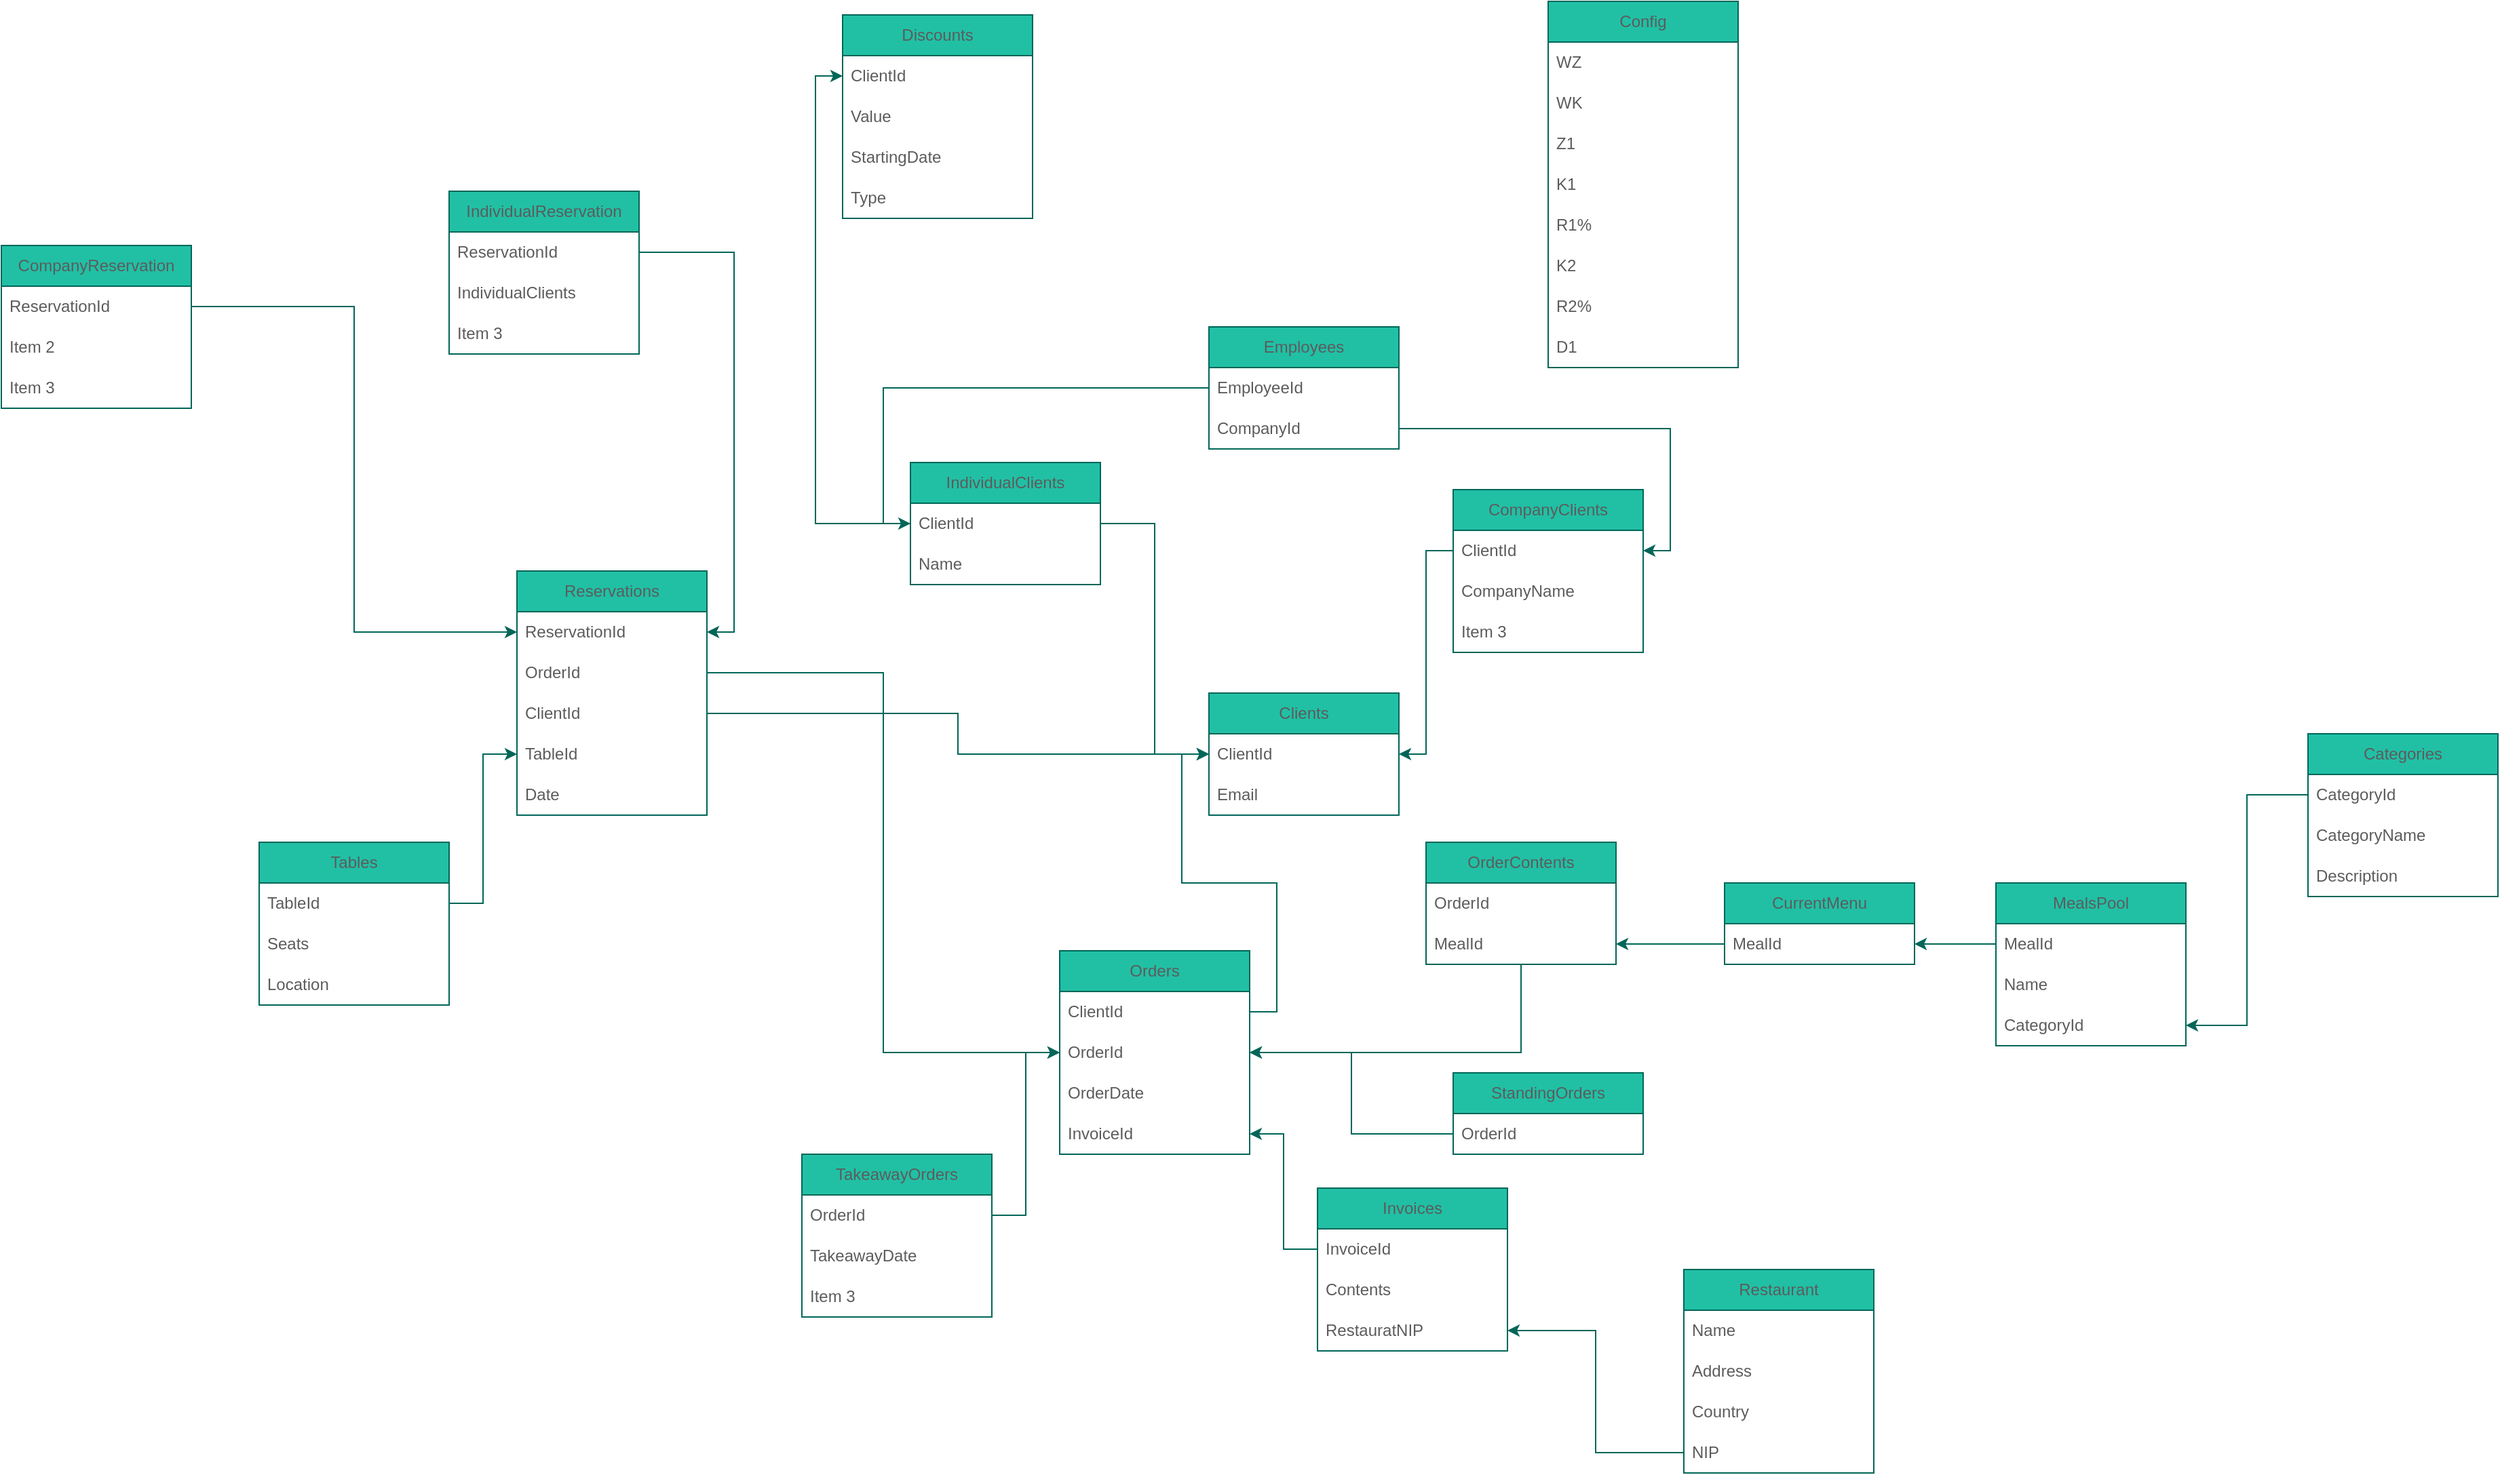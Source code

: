 <mxfile version="20.6.0" type="github">
  <diagram id="C5RBs43oDa-KdzZeNtuy" name="Page-1">
    <mxGraphModel dx="1974" dy="1086" grid="0" gridSize="10" guides="1" tooltips="1" connect="1" arrows="1" fold="1" page="1" pageScale="1" pageWidth="2339" pageHeight="3300" math="0" shadow="0">
      <root>
        <mxCell id="WIyWlLk6GJQsqaUBKTNV-0" />
        <mxCell id="WIyWlLk6GJQsqaUBKTNV-1" parent="WIyWlLk6GJQsqaUBKTNV-0" />
        <mxCell id="v9yn0jD40zDZUe1sDzxz-0" value="Clients" style="swimlane;fontStyle=0;childLayout=stackLayout;horizontal=1;startSize=30;horizontalStack=0;resizeParent=1;resizeParentMax=0;resizeLast=0;collapsible=1;marginBottom=0;whiteSpace=wrap;html=1;rounded=0;fillColor=#21C0A5;strokeColor=#006658;fontColor=#5C5C5C;" parent="WIyWlLk6GJQsqaUBKTNV-1" vertex="1">
          <mxGeometry x="1030" y="570" width="140" height="90" as="geometry" />
        </mxCell>
        <mxCell id="v9yn0jD40zDZUe1sDzxz-1" value="ClientId" style="text;strokeColor=none;fillColor=none;align=left;verticalAlign=middle;spacingLeft=4;spacingRight=4;overflow=hidden;points=[[0,0.5],[1,0.5]];portConstraint=eastwest;rotatable=0;whiteSpace=wrap;html=1;rounded=0;fontColor=#5C5C5C;" parent="v9yn0jD40zDZUe1sDzxz-0" vertex="1">
          <mxGeometry y="30" width="140" height="30" as="geometry" />
        </mxCell>
        <mxCell id="v9yn0jD40zDZUe1sDzxz-10" value="Email" style="text;strokeColor=none;fillColor=none;align=left;verticalAlign=middle;spacingLeft=4;spacingRight=4;overflow=hidden;points=[[0,0.5],[1,0.5]];portConstraint=eastwest;rotatable=0;whiteSpace=wrap;html=1;rounded=0;fontColor=#5C5C5C;" parent="v9yn0jD40zDZUe1sDzxz-0" vertex="1">
          <mxGeometry y="60" width="140" height="30" as="geometry" />
        </mxCell>
        <mxCell id="v9yn0jD40zDZUe1sDzxz-12" value="CompanyClients" style="swimlane;fontStyle=0;childLayout=stackLayout;horizontal=1;startSize=30;horizontalStack=0;resizeParent=1;resizeParentMax=0;resizeLast=0;collapsible=1;marginBottom=0;whiteSpace=wrap;html=1;rounded=0;fillColor=#21C0A5;strokeColor=#006658;fontColor=#5C5C5C;" parent="WIyWlLk6GJQsqaUBKTNV-1" vertex="1">
          <mxGeometry x="1210" y="420" width="140" height="120" as="geometry" />
        </mxCell>
        <mxCell id="v9yn0jD40zDZUe1sDzxz-13" value="ClientId" style="text;strokeColor=none;fillColor=none;align=left;verticalAlign=middle;spacingLeft=4;spacingRight=4;overflow=hidden;points=[[0,0.5],[1,0.5]];portConstraint=eastwest;rotatable=0;whiteSpace=wrap;html=1;rounded=0;fontColor=#5C5C5C;" parent="v9yn0jD40zDZUe1sDzxz-12" vertex="1">
          <mxGeometry y="30" width="140" height="30" as="geometry" />
        </mxCell>
        <mxCell id="v9yn0jD40zDZUe1sDzxz-14" value="CompanyName" style="text;strokeColor=none;fillColor=none;align=left;verticalAlign=middle;spacingLeft=4;spacingRight=4;overflow=hidden;points=[[0,0.5],[1,0.5]];portConstraint=eastwest;rotatable=0;whiteSpace=wrap;html=1;rounded=0;fontColor=#5C5C5C;" parent="v9yn0jD40zDZUe1sDzxz-12" vertex="1">
          <mxGeometry y="60" width="140" height="30" as="geometry" />
        </mxCell>
        <mxCell id="v9yn0jD40zDZUe1sDzxz-15" value="Item 3" style="text;strokeColor=none;fillColor=none;align=left;verticalAlign=middle;spacingLeft=4;spacingRight=4;overflow=hidden;points=[[0,0.5],[1,0.5]];portConstraint=eastwest;rotatable=0;whiteSpace=wrap;html=1;rounded=0;fontColor=#5C5C5C;" parent="v9yn0jD40zDZUe1sDzxz-12" vertex="1">
          <mxGeometry y="90" width="140" height="30" as="geometry" />
        </mxCell>
        <mxCell id="v9yn0jD40zDZUe1sDzxz-16" style="edgeStyle=orthogonalEdgeStyle;rounded=0;orthogonalLoop=1;jettySize=auto;html=1;strokeColor=#006658;fontColor=#5C5C5C;" parent="WIyWlLk6GJQsqaUBKTNV-1" source="v9yn0jD40zDZUe1sDzxz-13" target="v9yn0jD40zDZUe1sDzxz-1" edge="1">
          <mxGeometry relative="1" as="geometry" />
        </mxCell>
        <mxCell id="v9yn0jD40zDZUe1sDzxz-17" value="IndividualClients" style="swimlane;fontStyle=0;childLayout=stackLayout;horizontal=1;startSize=30;horizontalStack=0;resizeParent=1;resizeParentMax=0;resizeLast=0;collapsible=1;marginBottom=0;whiteSpace=wrap;html=1;rounded=0;fillColor=#21C0A5;strokeColor=#006658;fontColor=#5C5C5C;" parent="WIyWlLk6GJQsqaUBKTNV-1" vertex="1">
          <mxGeometry x="810" y="400" width="140" height="90" as="geometry" />
        </mxCell>
        <mxCell id="v9yn0jD40zDZUe1sDzxz-18" value="ClientId" style="text;strokeColor=none;fillColor=none;align=left;verticalAlign=middle;spacingLeft=4;spacingRight=4;overflow=hidden;points=[[0,0.5],[1,0.5]];portConstraint=eastwest;rotatable=0;whiteSpace=wrap;html=1;rounded=0;fontColor=#5C5C5C;" parent="v9yn0jD40zDZUe1sDzxz-17" vertex="1">
          <mxGeometry y="30" width="140" height="30" as="geometry" />
        </mxCell>
        <mxCell id="v9yn0jD40zDZUe1sDzxz-19" value="Name" style="text;strokeColor=none;fillColor=none;align=left;verticalAlign=middle;spacingLeft=4;spacingRight=4;overflow=hidden;points=[[0,0.5],[1,0.5]];portConstraint=eastwest;rotatable=0;whiteSpace=wrap;html=1;rounded=0;fontColor=#5C5C5C;" parent="v9yn0jD40zDZUe1sDzxz-17" vertex="1">
          <mxGeometry y="60" width="140" height="30" as="geometry" />
        </mxCell>
        <mxCell id="v9yn0jD40zDZUe1sDzxz-21" style="edgeStyle=orthogonalEdgeStyle;rounded=0;orthogonalLoop=1;jettySize=auto;html=1;strokeColor=#006658;fontColor=#5C5C5C;" parent="WIyWlLk6GJQsqaUBKTNV-1" source="v9yn0jD40zDZUe1sDzxz-18" target="v9yn0jD40zDZUe1sDzxz-1" edge="1">
          <mxGeometry relative="1" as="geometry" />
        </mxCell>
        <mxCell id="v9yn0jD40zDZUe1sDzxz-22" value="Orders" style="swimlane;fontStyle=0;childLayout=stackLayout;horizontal=1;startSize=30;horizontalStack=0;resizeParent=1;resizeParentMax=0;resizeLast=0;collapsible=1;marginBottom=0;whiteSpace=wrap;html=1;rounded=0;fillColor=#21C0A5;strokeColor=#006658;fontColor=#5C5C5C;" parent="WIyWlLk6GJQsqaUBKTNV-1" vertex="1">
          <mxGeometry x="920" y="760" width="140" height="150" as="geometry" />
        </mxCell>
        <mxCell id="v9yn0jD40zDZUe1sDzxz-23" value="ClientId" style="text;strokeColor=none;fillColor=none;align=left;verticalAlign=middle;spacingLeft=4;spacingRight=4;overflow=hidden;points=[[0,0.5],[1,0.5]];portConstraint=eastwest;rotatable=0;whiteSpace=wrap;html=1;rounded=0;fontColor=#5C5C5C;" parent="v9yn0jD40zDZUe1sDzxz-22" vertex="1">
          <mxGeometry y="30" width="140" height="30" as="geometry" />
        </mxCell>
        <mxCell id="v9yn0jD40zDZUe1sDzxz-24" value="OrderId" style="text;strokeColor=none;fillColor=none;align=left;verticalAlign=middle;spacingLeft=4;spacingRight=4;overflow=hidden;points=[[0,0.5],[1,0.5]];portConstraint=eastwest;rotatable=0;whiteSpace=wrap;html=1;rounded=0;fontColor=#5C5C5C;" parent="v9yn0jD40zDZUe1sDzxz-22" vertex="1">
          <mxGeometry y="60" width="140" height="30" as="geometry" />
        </mxCell>
        <mxCell id="v9yn0jD40zDZUe1sDzxz-59" value="OrderDate" style="text;strokeColor=none;fillColor=none;align=left;verticalAlign=middle;spacingLeft=4;spacingRight=4;overflow=hidden;points=[[0,0.5],[1,0.5]];portConstraint=eastwest;rotatable=0;whiteSpace=wrap;html=1;rounded=0;fontColor=#5C5C5C;" parent="v9yn0jD40zDZUe1sDzxz-22" vertex="1">
          <mxGeometry y="90" width="140" height="30" as="geometry" />
        </mxCell>
        <mxCell id="v9yn0jD40zDZUe1sDzxz-61" value="InvoiceId" style="text;strokeColor=none;fillColor=none;align=left;verticalAlign=middle;spacingLeft=4;spacingRight=4;overflow=hidden;points=[[0,0.5],[1,0.5]];portConstraint=eastwest;rotatable=0;whiteSpace=wrap;html=1;rounded=0;fontColor=#5C5C5C;" parent="v9yn0jD40zDZUe1sDzxz-22" vertex="1">
          <mxGeometry y="120" width="140" height="30" as="geometry" />
        </mxCell>
        <mxCell id="v9yn0jD40zDZUe1sDzxz-26" style="edgeStyle=orthogonalEdgeStyle;rounded=0;orthogonalLoop=1;jettySize=auto;html=1;strokeColor=#006658;fontColor=#5C5C5C;" parent="WIyWlLk6GJQsqaUBKTNV-1" source="v9yn0jD40zDZUe1sDzxz-23" target="v9yn0jD40zDZUe1sDzxz-1" edge="1">
          <mxGeometry relative="1" as="geometry" />
        </mxCell>
        <mxCell id="wOTWA6AgV0qkXumHo9At-37" style="edgeStyle=orthogonalEdgeStyle;rounded=0;orthogonalLoop=1;jettySize=auto;html=1;strokeColor=#006658;fontColor=#5C5C5C;" edge="1" parent="WIyWlLk6GJQsqaUBKTNV-1" source="v9yn0jD40zDZUe1sDzxz-27" target="v9yn0jD40zDZUe1sDzxz-24">
          <mxGeometry relative="1" as="geometry" />
        </mxCell>
        <mxCell id="v9yn0jD40zDZUe1sDzxz-27" value="OrderContents" style="swimlane;fontStyle=0;childLayout=stackLayout;horizontal=1;startSize=30;horizontalStack=0;resizeParent=1;resizeParentMax=0;resizeLast=0;collapsible=1;marginBottom=0;whiteSpace=wrap;html=1;rounded=0;fillColor=#21C0A5;strokeColor=#006658;fontColor=#5C5C5C;" parent="WIyWlLk6GJQsqaUBKTNV-1" vertex="1">
          <mxGeometry x="1190" y="680" width="140" height="90" as="geometry" />
        </mxCell>
        <mxCell id="v9yn0jD40zDZUe1sDzxz-28" value="OrderId" style="text;strokeColor=none;fillColor=none;align=left;verticalAlign=middle;spacingLeft=4;spacingRight=4;overflow=hidden;points=[[0,0.5],[1,0.5]];portConstraint=eastwest;rotatable=0;whiteSpace=wrap;html=1;rounded=0;fontColor=#5C5C5C;" parent="v9yn0jD40zDZUe1sDzxz-27" vertex="1">
          <mxGeometry y="30" width="140" height="30" as="geometry" />
        </mxCell>
        <mxCell id="v9yn0jD40zDZUe1sDzxz-29" value="MealId" style="text;strokeColor=none;fillColor=none;align=left;verticalAlign=middle;spacingLeft=4;spacingRight=4;overflow=hidden;points=[[0,0.5],[1,0.5]];portConstraint=eastwest;rotatable=0;whiteSpace=wrap;html=1;rounded=0;fontColor=#5C5C5C;" parent="v9yn0jD40zDZUe1sDzxz-27" vertex="1">
          <mxGeometry y="60" width="140" height="30" as="geometry" />
        </mxCell>
        <mxCell id="v9yn0jD40zDZUe1sDzxz-49" value="Categories" style="swimlane;fontStyle=0;childLayout=stackLayout;horizontal=1;startSize=30;horizontalStack=0;resizeParent=1;resizeParentMax=0;resizeLast=0;collapsible=1;marginBottom=0;whiteSpace=wrap;html=1;rounded=0;fillColor=#21C0A5;strokeColor=#006658;fontColor=#5C5C5C;" parent="WIyWlLk6GJQsqaUBKTNV-1" vertex="1">
          <mxGeometry x="1840" y="600" width="140" height="120" as="geometry" />
        </mxCell>
        <mxCell id="v9yn0jD40zDZUe1sDzxz-50" value="CategoryId" style="text;strokeColor=none;fillColor=none;align=left;verticalAlign=middle;spacingLeft=4;spacingRight=4;overflow=hidden;points=[[0,0.5],[1,0.5]];portConstraint=eastwest;rotatable=0;whiteSpace=wrap;html=1;rounded=0;fontColor=#5C5C5C;" parent="v9yn0jD40zDZUe1sDzxz-49" vertex="1">
          <mxGeometry y="30" width="140" height="30" as="geometry" />
        </mxCell>
        <mxCell id="v9yn0jD40zDZUe1sDzxz-51" value="CategoryName" style="text;strokeColor=none;fillColor=none;align=left;verticalAlign=middle;spacingLeft=4;spacingRight=4;overflow=hidden;points=[[0,0.5],[1,0.5]];portConstraint=eastwest;rotatable=0;whiteSpace=wrap;html=1;rounded=0;fontColor=#5C5C5C;" parent="v9yn0jD40zDZUe1sDzxz-49" vertex="1">
          <mxGeometry y="60" width="140" height="30" as="geometry" />
        </mxCell>
        <mxCell id="v9yn0jD40zDZUe1sDzxz-52" value="Description" style="text;strokeColor=none;fillColor=none;align=left;verticalAlign=middle;spacingLeft=4;spacingRight=4;overflow=hidden;points=[[0,0.5],[1,0.5]];portConstraint=eastwest;rotatable=0;whiteSpace=wrap;html=1;rounded=0;fontColor=#5C5C5C;" parent="v9yn0jD40zDZUe1sDzxz-49" vertex="1">
          <mxGeometry y="90" width="140" height="30" as="geometry" />
        </mxCell>
        <mxCell id="v9yn0jD40zDZUe1sDzxz-54" value="TakeawayOrders" style="swimlane;fontStyle=0;childLayout=stackLayout;horizontal=1;startSize=30;horizontalStack=0;resizeParent=1;resizeParentMax=0;resizeLast=0;collapsible=1;marginBottom=0;whiteSpace=wrap;html=1;rounded=0;fillColor=#21C0A5;strokeColor=#006658;fontColor=#5C5C5C;" parent="WIyWlLk6GJQsqaUBKTNV-1" vertex="1">
          <mxGeometry x="730" y="910" width="140" height="120" as="geometry" />
        </mxCell>
        <mxCell id="v9yn0jD40zDZUe1sDzxz-55" value="OrderId" style="text;strokeColor=none;fillColor=none;align=left;verticalAlign=middle;spacingLeft=4;spacingRight=4;overflow=hidden;points=[[0,0.5],[1,0.5]];portConstraint=eastwest;rotatable=0;whiteSpace=wrap;html=1;rounded=0;fontColor=#5C5C5C;" parent="v9yn0jD40zDZUe1sDzxz-54" vertex="1">
          <mxGeometry y="30" width="140" height="30" as="geometry" />
        </mxCell>
        <mxCell id="v9yn0jD40zDZUe1sDzxz-56" value="TakeawayDate" style="text;strokeColor=none;fillColor=none;align=left;verticalAlign=middle;spacingLeft=4;spacingRight=4;overflow=hidden;points=[[0,0.5],[1,0.5]];portConstraint=eastwest;rotatable=0;whiteSpace=wrap;html=1;rounded=0;fontColor=#5C5C5C;" parent="v9yn0jD40zDZUe1sDzxz-54" vertex="1">
          <mxGeometry y="60" width="140" height="30" as="geometry" />
        </mxCell>
        <mxCell id="v9yn0jD40zDZUe1sDzxz-57" value="Item 3" style="text;strokeColor=none;fillColor=none;align=left;verticalAlign=middle;spacingLeft=4;spacingRight=4;overflow=hidden;points=[[0,0.5],[1,0.5]];portConstraint=eastwest;rotatable=0;whiteSpace=wrap;html=1;rounded=0;fontColor=#5C5C5C;" parent="v9yn0jD40zDZUe1sDzxz-54" vertex="1">
          <mxGeometry y="90" width="140" height="30" as="geometry" />
        </mxCell>
        <mxCell id="v9yn0jD40zDZUe1sDzxz-58" style="edgeStyle=orthogonalEdgeStyle;rounded=0;orthogonalLoop=1;jettySize=auto;html=1;strokeColor=#006658;fontColor=#5C5C5C;" parent="WIyWlLk6GJQsqaUBKTNV-1" source="v9yn0jD40zDZUe1sDzxz-55" target="v9yn0jD40zDZUe1sDzxz-24" edge="1">
          <mxGeometry relative="1" as="geometry" />
        </mxCell>
        <mxCell id="v9yn0jD40zDZUe1sDzxz-62" value="Invoices" style="swimlane;fontStyle=0;childLayout=stackLayout;horizontal=1;startSize=30;horizontalStack=0;resizeParent=1;resizeParentMax=0;resizeLast=0;collapsible=1;marginBottom=0;whiteSpace=wrap;html=1;rounded=0;fillColor=#21C0A5;strokeColor=#006658;fontColor=#5C5C5C;" parent="WIyWlLk6GJQsqaUBKTNV-1" vertex="1">
          <mxGeometry x="1110" y="935" width="140" height="120" as="geometry" />
        </mxCell>
        <mxCell id="v9yn0jD40zDZUe1sDzxz-63" value="InvoiceId" style="text;strokeColor=none;fillColor=none;align=left;verticalAlign=middle;spacingLeft=4;spacingRight=4;overflow=hidden;points=[[0,0.5],[1,0.5]];portConstraint=eastwest;rotatable=0;whiteSpace=wrap;html=1;rounded=0;fontColor=#5C5C5C;" parent="v9yn0jD40zDZUe1sDzxz-62" vertex="1">
          <mxGeometry y="30" width="140" height="30" as="geometry" />
        </mxCell>
        <mxCell id="v9yn0jD40zDZUe1sDzxz-64" value="Contents" style="text;strokeColor=none;fillColor=none;align=left;verticalAlign=middle;spacingLeft=4;spacingRight=4;overflow=hidden;points=[[0,0.5],[1,0.5]];portConstraint=eastwest;rotatable=0;whiteSpace=wrap;html=1;rounded=0;fontColor=#5C5C5C;" parent="v9yn0jD40zDZUe1sDzxz-62" vertex="1">
          <mxGeometry y="60" width="140" height="30" as="geometry" />
        </mxCell>
        <mxCell id="wOTWA6AgV0qkXumHo9At-12" value="RestauratNIP" style="text;strokeColor=none;fillColor=none;align=left;verticalAlign=middle;spacingLeft=4;spacingRight=4;overflow=hidden;points=[[0,0.5],[1,0.5]];portConstraint=eastwest;rotatable=0;whiteSpace=wrap;html=1;rounded=0;fontColor=#5C5C5C;" vertex="1" parent="v9yn0jD40zDZUe1sDzxz-62">
          <mxGeometry y="90" width="140" height="30" as="geometry" />
        </mxCell>
        <mxCell id="v9yn0jD40zDZUe1sDzxz-66" style="edgeStyle=orthogonalEdgeStyle;rounded=0;orthogonalLoop=1;jettySize=auto;html=1;strokeColor=#006658;fontColor=#5C5C5C;" parent="WIyWlLk6GJQsqaUBKTNV-1" source="v9yn0jD40zDZUe1sDzxz-63" target="v9yn0jD40zDZUe1sDzxz-61" edge="1">
          <mxGeometry relative="1" as="geometry" />
        </mxCell>
        <mxCell id="v9yn0jD40zDZUe1sDzxz-67" value="Reservations" style="swimlane;fontStyle=0;childLayout=stackLayout;horizontal=1;startSize=30;horizontalStack=0;resizeParent=1;resizeParentMax=0;resizeLast=0;collapsible=1;marginBottom=0;whiteSpace=wrap;html=1;rounded=0;fillColor=#21C0A5;strokeColor=#006658;fontColor=#5C5C5C;" parent="WIyWlLk6GJQsqaUBKTNV-1" vertex="1">
          <mxGeometry x="520" y="480" width="140" height="180" as="geometry" />
        </mxCell>
        <mxCell id="v9yn0jD40zDZUe1sDzxz-68" value="ReservationId" style="text;strokeColor=none;fillColor=none;align=left;verticalAlign=middle;spacingLeft=4;spacingRight=4;overflow=hidden;points=[[0,0.5],[1,0.5]];portConstraint=eastwest;rotatable=0;whiteSpace=wrap;html=1;rounded=0;fontColor=#5C5C5C;" parent="v9yn0jD40zDZUe1sDzxz-67" vertex="1">
          <mxGeometry y="30" width="140" height="30" as="geometry" />
        </mxCell>
        <mxCell id="v9yn0jD40zDZUe1sDzxz-69" value="OrderId" style="text;strokeColor=none;fillColor=none;align=left;verticalAlign=middle;spacingLeft=4;spacingRight=4;overflow=hidden;points=[[0,0.5],[1,0.5]];portConstraint=eastwest;rotatable=0;whiteSpace=wrap;html=1;rounded=0;fontColor=#5C5C5C;" parent="v9yn0jD40zDZUe1sDzxz-67" vertex="1">
          <mxGeometry y="60" width="140" height="30" as="geometry" />
        </mxCell>
        <mxCell id="v9yn0jD40zDZUe1sDzxz-83" value="ClientId" style="text;strokeColor=none;fillColor=none;align=left;verticalAlign=middle;spacingLeft=4;spacingRight=4;overflow=hidden;points=[[0,0.5],[1,0.5]];portConstraint=eastwest;rotatable=0;whiteSpace=wrap;html=1;rounded=0;fontColor=#5C5C5C;" parent="v9yn0jD40zDZUe1sDzxz-67" vertex="1">
          <mxGeometry y="90" width="140" height="30" as="geometry" />
        </mxCell>
        <mxCell id="v9yn0jD40zDZUe1sDzxz-85" value="TableId" style="text;strokeColor=none;fillColor=none;align=left;verticalAlign=middle;spacingLeft=4;spacingRight=4;overflow=hidden;points=[[0,0.5],[1,0.5]];portConstraint=eastwest;rotatable=0;whiteSpace=wrap;html=1;rounded=0;fontColor=#5C5C5C;" parent="v9yn0jD40zDZUe1sDzxz-67" vertex="1">
          <mxGeometry y="120" width="140" height="30" as="geometry" />
        </mxCell>
        <mxCell id="wOTWA6AgV0qkXumHo9At-73" value="Date" style="text;strokeColor=none;fillColor=none;align=left;verticalAlign=middle;spacingLeft=4;spacingRight=4;overflow=hidden;points=[[0,0.5],[1,0.5]];portConstraint=eastwest;rotatable=0;whiteSpace=wrap;html=1;rounded=0;fontColor=#5C5C5C;" vertex="1" parent="v9yn0jD40zDZUe1sDzxz-67">
          <mxGeometry y="150" width="140" height="30" as="geometry" />
        </mxCell>
        <mxCell id="v9yn0jD40zDZUe1sDzxz-71" style="edgeStyle=orthogonalEdgeStyle;rounded=0;orthogonalLoop=1;jettySize=auto;html=1;strokeColor=#006658;fontColor=#5C5C5C;" parent="WIyWlLk6GJQsqaUBKTNV-1" source="v9yn0jD40zDZUe1sDzxz-69" target="v9yn0jD40zDZUe1sDzxz-24" edge="1">
          <mxGeometry relative="1" as="geometry" />
        </mxCell>
        <mxCell id="v9yn0jD40zDZUe1sDzxz-72" value="IndividualReservation" style="swimlane;fontStyle=0;childLayout=stackLayout;horizontal=1;startSize=30;horizontalStack=0;resizeParent=1;resizeParentMax=0;resizeLast=0;collapsible=1;marginBottom=0;whiteSpace=wrap;html=1;rounded=0;fillColor=#21C0A5;strokeColor=#006658;fontColor=#5C5C5C;" parent="WIyWlLk6GJQsqaUBKTNV-1" vertex="1">
          <mxGeometry x="470" y="200" width="140" height="120" as="geometry" />
        </mxCell>
        <mxCell id="v9yn0jD40zDZUe1sDzxz-73" value="ReservationId" style="text;strokeColor=none;fillColor=none;align=left;verticalAlign=middle;spacingLeft=4;spacingRight=4;overflow=hidden;points=[[0,0.5],[1,0.5]];portConstraint=eastwest;rotatable=0;whiteSpace=wrap;html=1;rounded=0;fontColor=#5C5C5C;" parent="v9yn0jD40zDZUe1sDzxz-72" vertex="1">
          <mxGeometry y="30" width="140" height="30" as="geometry" />
        </mxCell>
        <mxCell id="v9yn0jD40zDZUe1sDzxz-74" value="IndividualClients" style="text;strokeColor=none;fillColor=none;align=left;verticalAlign=middle;spacingLeft=4;spacingRight=4;overflow=hidden;points=[[0,0.5],[1,0.5]];portConstraint=eastwest;rotatable=0;whiteSpace=wrap;html=1;rounded=0;fontColor=#5C5C5C;" parent="v9yn0jD40zDZUe1sDzxz-72" vertex="1">
          <mxGeometry y="60" width="140" height="30" as="geometry" />
        </mxCell>
        <mxCell id="v9yn0jD40zDZUe1sDzxz-75" value="Item 3" style="text;strokeColor=none;fillColor=none;align=left;verticalAlign=middle;spacingLeft=4;spacingRight=4;overflow=hidden;points=[[0,0.5],[1,0.5]];portConstraint=eastwest;rotatable=0;whiteSpace=wrap;html=1;rounded=0;fontColor=#5C5C5C;" parent="v9yn0jD40zDZUe1sDzxz-72" vertex="1">
          <mxGeometry y="90" width="140" height="30" as="geometry" />
        </mxCell>
        <mxCell id="v9yn0jD40zDZUe1sDzxz-77" value="CompanyReservation" style="swimlane;fontStyle=0;childLayout=stackLayout;horizontal=1;startSize=30;horizontalStack=0;resizeParent=1;resizeParentMax=0;resizeLast=0;collapsible=1;marginBottom=0;whiteSpace=wrap;html=1;rounded=0;fillColor=#21C0A5;strokeColor=#006658;fontColor=#5C5C5C;" parent="WIyWlLk6GJQsqaUBKTNV-1" vertex="1">
          <mxGeometry x="140" y="240" width="140" height="120" as="geometry" />
        </mxCell>
        <mxCell id="v9yn0jD40zDZUe1sDzxz-78" value="ReservationId" style="text;strokeColor=none;fillColor=none;align=left;verticalAlign=middle;spacingLeft=4;spacingRight=4;overflow=hidden;points=[[0,0.5],[1,0.5]];portConstraint=eastwest;rotatable=0;whiteSpace=wrap;html=1;rounded=0;fontColor=#5C5C5C;" parent="v9yn0jD40zDZUe1sDzxz-77" vertex="1">
          <mxGeometry y="30" width="140" height="30" as="geometry" />
        </mxCell>
        <mxCell id="v9yn0jD40zDZUe1sDzxz-79" value="Item 2" style="text;strokeColor=none;fillColor=none;align=left;verticalAlign=middle;spacingLeft=4;spacingRight=4;overflow=hidden;points=[[0,0.5],[1,0.5]];portConstraint=eastwest;rotatable=0;whiteSpace=wrap;html=1;rounded=0;fontColor=#5C5C5C;" parent="v9yn0jD40zDZUe1sDzxz-77" vertex="1">
          <mxGeometry y="60" width="140" height="30" as="geometry" />
        </mxCell>
        <mxCell id="v9yn0jD40zDZUe1sDzxz-80" value="Item 3" style="text;strokeColor=none;fillColor=none;align=left;verticalAlign=middle;spacingLeft=4;spacingRight=4;overflow=hidden;points=[[0,0.5],[1,0.5]];portConstraint=eastwest;rotatable=0;whiteSpace=wrap;html=1;rounded=0;fontColor=#5C5C5C;" parent="v9yn0jD40zDZUe1sDzxz-77" vertex="1">
          <mxGeometry y="90" width="140" height="30" as="geometry" />
        </mxCell>
        <mxCell id="v9yn0jD40zDZUe1sDzxz-81" style="edgeStyle=orthogonalEdgeStyle;rounded=0;orthogonalLoop=1;jettySize=auto;html=1;strokeColor=#006658;fontColor=#5C5C5C;" parent="WIyWlLk6GJQsqaUBKTNV-1" source="v9yn0jD40zDZUe1sDzxz-78" target="v9yn0jD40zDZUe1sDzxz-68" edge="1">
          <mxGeometry relative="1" as="geometry" />
        </mxCell>
        <mxCell id="v9yn0jD40zDZUe1sDzxz-84" style="edgeStyle=orthogonalEdgeStyle;rounded=0;orthogonalLoop=1;jettySize=auto;html=1;strokeColor=#006658;fontColor=#5C5C5C;" parent="WIyWlLk6GJQsqaUBKTNV-1" source="v9yn0jD40zDZUe1sDzxz-83" target="v9yn0jD40zDZUe1sDzxz-1" edge="1">
          <mxGeometry relative="1" as="geometry" />
        </mxCell>
        <mxCell id="v9yn0jD40zDZUe1sDzxz-86" value="Tables" style="swimlane;fontStyle=0;childLayout=stackLayout;horizontal=1;startSize=30;horizontalStack=0;resizeParent=1;resizeParentMax=0;resizeLast=0;collapsible=1;marginBottom=0;whiteSpace=wrap;html=1;rounded=0;fillColor=#21C0A5;strokeColor=#006658;fontColor=#5C5C5C;" parent="WIyWlLk6GJQsqaUBKTNV-1" vertex="1">
          <mxGeometry x="330" y="680" width="140" height="120" as="geometry" />
        </mxCell>
        <mxCell id="v9yn0jD40zDZUe1sDzxz-87" value="TableId" style="text;strokeColor=none;fillColor=none;align=left;verticalAlign=middle;spacingLeft=4;spacingRight=4;overflow=hidden;points=[[0,0.5],[1,0.5]];portConstraint=eastwest;rotatable=0;whiteSpace=wrap;html=1;rounded=0;fontColor=#5C5C5C;" parent="v9yn0jD40zDZUe1sDzxz-86" vertex="1">
          <mxGeometry y="30" width="140" height="30" as="geometry" />
        </mxCell>
        <mxCell id="v9yn0jD40zDZUe1sDzxz-88" value="Seats" style="text;strokeColor=none;fillColor=none;align=left;verticalAlign=middle;spacingLeft=4;spacingRight=4;overflow=hidden;points=[[0,0.5],[1,0.5]];portConstraint=eastwest;rotatable=0;whiteSpace=wrap;html=1;rounded=0;fontColor=#5C5C5C;" parent="v9yn0jD40zDZUe1sDzxz-86" vertex="1">
          <mxGeometry y="60" width="140" height="30" as="geometry" />
        </mxCell>
        <mxCell id="v9yn0jD40zDZUe1sDzxz-89" value="Location" style="text;strokeColor=none;fillColor=none;align=left;verticalAlign=middle;spacingLeft=4;spacingRight=4;overflow=hidden;points=[[0,0.5],[1,0.5]];portConstraint=eastwest;rotatable=0;whiteSpace=wrap;html=1;rounded=0;fontColor=#5C5C5C;" parent="v9yn0jD40zDZUe1sDzxz-86" vertex="1">
          <mxGeometry y="90" width="140" height="30" as="geometry" />
        </mxCell>
        <mxCell id="v9yn0jD40zDZUe1sDzxz-90" style="edgeStyle=orthogonalEdgeStyle;rounded=0;orthogonalLoop=1;jettySize=auto;html=1;strokeColor=#006658;fontColor=#5C5C5C;" parent="WIyWlLk6GJQsqaUBKTNV-1" source="v9yn0jD40zDZUe1sDzxz-87" target="v9yn0jD40zDZUe1sDzxz-85" edge="1">
          <mxGeometry relative="1" as="geometry" />
        </mxCell>
        <mxCell id="wOTWA6AgV0qkXumHo9At-0" value="Restaurant" style="swimlane;fontStyle=0;childLayout=stackLayout;horizontal=1;startSize=30;horizontalStack=0;resizeParent=1;resizeParentMax=0;resizeLast=0;collapsible=1;marginBottom=0;whiteSpace=wrap;html=1;rounded=0;fillColor=#21C0A5;strokeColor=#006658;fontColor=#5C5C5C;" vertex="1" parent="WIyWlLk6GJQsqaUBKTNV-1">
          <mxGeometry x="1380" y="995" width="140" height="150" as="geometry" />
        </mxCell>
        <mxCell id="wOTWA6AgV0qkXumHo9At-1" value="Name" style="text;strokeColor=none;fillColor=none;align=left;verticalAlign=middle;spacingLeft=4;spacingRight=4;overflow=hidden;points=[[0,0.5],[1,0.5]];portConstraint=eastwest;rotatable=0;whiteSpace=wrap;html=1;rounded=0;fontColor=#5C5C5C;" vertex="1" parent="wOTWA6AgV0qkXumHo9At-0">
          <mxGeometry y="30" width="140" height="30" as="geometry" />
        </mxCell>
        <mxCell id="wOTWA6AgV0qkXumHo9At-2" value="Address" style="text;strokeColor=none;fillColor=none;align=left;verticalAlign=middle;spacingLeft=4;spacingRight=4;overflow=hidden;points=[[0,0.5],[1,0.5]];portConstraint=eastwest;rotatable=0;whiteSpace=wrap;html=1;rounded=0;fontColor=#5C5C5C;" vertex="1" parent="wOTWA6AgV0qkXumHo9At-0">
          <mxGeometry y="60" width="140" height="30" as="geometry" />
        </mxCell>
        <mxCell id="wOTWA6AgV0qkXumHo9At-3" value="Country" style="text;strokeColor=none;fillColor=none;align=left;verticalAlign=middle;spacingLeft=4;spacingRight=4;overflow=hidden;points=[[0,0.5],[1,0.5]];portConstraint=eastwest;rotatable=0;whiteSpace=wrap;html=1;rounded=0;fontColor=#5C5C5C;" vertex="1" parent="wOTWA6AgV0qkXumHo9At-0">
          <mxGeometry y="90" width="140" height="30" as="geometry" />
        </mxCell>
        <mxCell id="wOTWA6AgV0qkXumHo9At-11" value="NIP" style="text;strokeColor=none;fillColor=none;align=left;verticalAlign=middle;spacingLeft=4;spacingRight=4;overflow=hidden;points=[[0,0.5],[1,0.5]];portConstraint=eastwest;rotatable=0;whiteSpace=wrap;html=1;rounded=0;fontColor=#5C5C5C;" vertex="1" parent="wOTWA6AgV0qkXumHo9At-0">
          <mxGeometry y="120" width="140" height="30" as="geometry" />
        </mxCell>
        <mxCell id="wOTWA6AgV0qkXumHo9At-13" style="edgeStyle=orthogonalEdgeStyle;rounded=0;orthogonalLoop=1;jettySize=auto;html=1;strokeColor=#006658;fontColor=#5C5C5C;" edge="1" parent="WIyWlLk6GJQsqaUBKTNV-1" source="wOTWA6AgV0qkXumHo9At-11" target="wOTWA6AgV0qkXumHo9At-12">
          <mxGeometry relative="1" as="geometry" />
        </mxCell>
        <mxCell id="wOTWA6AgV0qkXumHo9At-18" value="MealsPool" style="swimlane;fontStyle=0;childLayout=stackLayout;horizontal=1;startSize=30;horizontalStack=0;resizeParent=1;resizeParentMax=0;resizeLast=0;collapsible=1;marginBottom=0;whiteSpace=wrap;html=1;rounded=0;fillColor=#21C0A5;strokeColor=#006658;fontColor=#5C5C5C;" vertex="1" parent="WIyWlLk6GJQsqaUBKTNV-1">
          <mxGeometry x="1610" y="710" width="140" height="120" as="geometry" />
        </mxCell>
        <mxCell id="wOTWA6AgV0qkXumHo9At-19" value="MealId" style="text;strokeColor=none;fillColor=none;align=left;verticalAlign=middle;spacingLeft=4;spacingRight=4;overflow=hidden;points=[[0,0.5],[1,0.5]];portConstraint=eastwest;rotatable=0;whiteSpace=wrap;html=1;rounded=0;fontColor=#5C5C5C;" vertex="1" parent="wOTWA6AgV0qkXumHo9At-18">
          <mxGeometry y="30" width="140" height="30" as="geometry" />
        </mxCell>
        <mxCell id="wOTWA6AgV0qkXumHo9At-20" value="Name" style="text;strokeColor=none;fillColor=none;align=left;verticalAlign=middle;spacingLeft=4;spacingRight=4;overflow=hidden;points=[[0,0.5],[1,0.5]];portConstraint=eastwest;rotatable=0;whiteSpace=wrap;html=1;rounded=0;fontColor=#5C5C5C;" vertex="1" parent="wOTWA6AgV0qkXumHo9At-18">
          <mxGeometry y="60" width="140" height="30" as="geometry" />
        </mxCell>
        <mxCell id="wOTWA6AgV0qkXumHo9At-21" value="CategoryId" style="text;strokeColor=none;fillColor=none;align=left;verticalAlign=middle;spacingLeft=4;spacingRight=4;overflow=hidden;points=[[0,0.5],[1,0.5]];portConstraint=eastwest;rotatable=0;whiteSpace=wrap;html=1;rounded=0;fontColor=#5C5C5C;" vertex="1" parent="wOTWA6AgV0qkXumHo9At-18">
          <mxGeometry y="90" width="140" height="30" as="geometry" />
        </mxCell>
        <mxCell id="wOTWA6AgV0qkXumHo9At-23" value="CurrentMenu" style="swimlane;fontStyle=0;childLayout=stackLayout;horizontal=1;startSize=30;horizontalStack=0;resizeParent=1;resizeParentMax=0;resizeLast=0;collapsible=1;marginBottom=0;whiteSpace=wrap;html=1;rounded=0;fillColor=#21C0A5;strokeColor=#006658;fontColor=#5C5C5C;" vertex="1" parent="WIyWlLk6GJQsqaUBKTNV-1">
          <mxGeometry x="1410" y="710" width="140" height="60" as="geometry" />
        </mxCell>
        <mxCell id="wOTWA6AgV0qkXumHo9At-24" value="MealId" style="text;strokeColor=none;fillColor=none;align=left;verticalAlign=middle;spacingLeft=4;spacingRight=4;overflow=hidden;points=[[0,0.5],[1,0.5]];portConstraint=eastwest;rotatable=0;whiteSpace=wrap;html=1;rounded=0;fontColor=#5C5C5C;" vertex="1" parent="wOTWA6AgV0qkXumHo9At-23">
          <mxGeometry y="30" width="140" height="30" as="geometry" />
        </mxCell>
        <mxCell id="wOTWA6AgV0qkXumHo9At-30" style="edgeStyle=orthogonalEdgeStyle;rounded=0;orthogonalLoop=1;jettySize=auto;html=1;strokeColor=#006658;fontColor=#5C5C5C;" edge="1" parent="WIyWlLk6GJQsqaUBKTNV-1" source="wOTWA6AgV0qkXumHo9At-19" target="wOTWA6AgV0qkXumHo9At-24">
          <mxGeometry relative="1" as="geometry" />
        </mxCell>
        <mxCell id="wOTWA6AgV0qkXumHo9At-31" style="edgeStyle=orthogonalEdgeStyle;rounded=0;orthogonalLoop=1;jettySize=auto;html=1;strokeColor=#006658;fontColor=#5C5C5C;" edge="1" parent="WIyWlLk6GJQsqaUBKTNV-1" source="wOTWA6AgV0qkXumHo9At-24" target="v9yn0jD40zDZUe1sDzxz-29">
          <mxGeometry relative="1" as="geometry" />
        </mxCell>
        <mxCell id="wOTWA6AgV0qkXumHo9At-32" style="edgeStyle=orthogonalEdgeStyle;rounded=0;orthogonalLoop=1;jettySize=auto;html=1;strokeColor=#006658;fontColor=#5C5C5C;" edge="1" parent="WIyWlLk6GJQsqaUBKTNV-1" source="v9yn0jD40zDZUe1sDzxz-50" target="wOTWA6AgV0qkXumHo9At-21">
          <mxGeometry relative="1" as="geometry" />
        </mxCell>
        <mxCell id="wOTWA6AgV0qkXumHo9At-33" value="StandingOrders" style="swimlane;fontStyle=0;childLayout=stackLayout;horizontal=1;startSize=30;horizontalStack=0;resizeParent=1;resizeParentMax=0;resizeLast=0;collapsible=1;marginBottom=0;whiteSpace=wrap;html=1;rounded=0;fillColor=#21C0A5;strokeColor=#006658;fontColor=#5C5C5C;" vertex="1" parent="WIyWlLk6GJQsqaUBKTNV-1">
          <mxGeometry x="1210" y="850" width="140" height="60" as="geometry" />
        </mxCell>
        <mxCell id="wOTWA6AgV0qkXumHo9At-34" value="OrderId" style="text;strokeColor=none;fillColor=none;align=left;verticalAlign=middle;spacingLeft=4;spacingRight=4;overflow=hidden;points=[[0,0.5],[1,0.5]];portConstraint=eastwest;rotatable=0;whiteSpace=wrap;html=1;rounded=0;fontColor=#5C5C5C;" vertex="1" parent="wOTWA6AgV0qkXumHo9At-33">
          <mxGeometry y="30" width="140" height="30" as="geometry" />
        </mxCell>
        <mxCell id="wOTWA6AgV0qkXumHo9At-38" style="edgeStyle=orthogonalEdgeStyle;rounded=0;orthogonalLoop=1;jettySize=auto;html=1;strokeColor=#006658;fontColor=#5C5C5C;" edge="1" parent="WIyWlLk6GJQsqaUBKTNV-1" source="wOTWA6AgV0qkXumHo9At-34" target="v9yn0jD40zDZUe1sDzxz-24">
          <mxGeometry relative="1" as="geometry" />
        </mxCell>
        <mxCell id="wOTWA6AgV0qkXumHo9At-39" value="Employees" style="swimlane;fontStyle=0;childLayout=stackLayout;horizontal=1;startSize=30;horizontalStack=0;resizeParent=1;resizeParentMax=0;resizeLast=0;collapsible=1;marginBottom=0;whiteSpace=wrap;html=1;rounded=0;fillColor=#21C0A5;strokeColor=#006658;fontColor=#5C5C5C;" vertex="1" parent="WIyWlLk6GJQsqaUBKTNV-1">
          <mxGeometry x="1030" y="300" width="140" height="90" as="geometry" />
        </mxCell>
        <mxCell id="wOTWA6AgV0qkXumHo9At-40" value="EmployeeId" style="text;strokeColor=none;fillColor=none;align=left;verticalAlign=middle;spacingLeft=4;spacingRight=4;overflow=hidden;points=[[0,0.5],[1,0.5]];portConstraint=eastwest;rotatable=0;whiteSpace=wrap;html=1;rounded=0;fontColor=#5C5C5C;" vertex="1" parent="wOTWA6AgV0qkXumHo9At-39">
          <mxGeometry y="30" width="140" height="30" as="geometry" />
        </mxCell>
        <mxCell id="wOTWA6AgV0qkXumHo9At-41" value="CompanyId" style="text;strokeColor=none;fillColor=none;align=left;verticalAlign=middle;spacingLeft=4;spacingRight=4;overflow=hidden;points=[[0,0.5],[1,0.5]];portConstraint=eastwest;rotatable=0;whiteSpace=wrap;html=1;rounded=0;fontColor=#5C5C5C;" vertex="1" parent="wOTWA6AgV0qkXumHo9At-39">
          <mxGeometry y="60" width="140" height="30" as="geometry" />
        </mxCell>
        <mxCell id="wOTWA6AgV0qkXumHo9At-44" style="edgeStyle=orthogonalEdgeStyle;rounded=0;orthogonalLoop=1;jettySize=auto;html=1;entryX=0;entryY=0.5;entryDx=0;entryDy=0;strokeColor=#006658;fontColor=#5C5C5C;" edge="1" parent="WIyWlLk6GJQsqaUBKTNV-1" source="wOTWA6AgV0qkXumHo9At-40" target="v9yn0jD40zDZUe1sDzxz-18">
          <mxGeometry relative="1" as="geometry" />
        </mxCell>
        <mxCell id="wOTWA6AgV0qkXumHo9At-46" style="edgeStyle=orthogonalEdgeStyle;rounded=0;orthogonalLoop=1;jettySize=auto;html=1;entryX=1;entryY=0.5;entryDx=0;entryDy=0;strokeColor=#006658;fontColor=#5C5C5C;" edge="1" parent="WIyWlLk6GJQsqaUBKTNV-1" source="v9yn0jD40zDZUe1sDzxz-73" target="v9yn0jD40zDZUe1sDzxz-68">
          <mxGeometry relative="1" as="geometry" />
        </mxCell>
        <mxCell id="wOTWA6AgV0qkXumHo9At-47" value="Discounts" style="swimlane;fontStyle=0;childLayout=stackLayout;horizontal=1;startSize=30;horizontalStack=0;resizeParent=1;resizeParentMax=0;resizeLast=0;collapsible=1;marginBottom=0;whiteSpace=wrap;html=1;rounded=0;fillColor=#21C0A5;strokeColor=#006658;fontColor=#5C5C5C;" vertex="1" parent="WIyWlLk6GJQsqaUBKTNV-1">
          <mxGeometry x="760" y="70" width="140" height="150" as="geometry" />
        </mxCell>
        <mxCell id="wOTWA6AgV0qkXumHo9At-48" value="ClientId" style="text;strokeColor=none;fillColor=none;align=left;verticalAlign=middle;spacingLeft=4;spacingRight=4;overflow=hidden;points=[[0,0.5],[1,0.5]];portConstraint=eastwest;rotatable=0;whiteSpace=wrap;html=1;rounded=0;fontColor=#5C5C5C;" vertex="1" parent="wOTWA6AgV0qkXumHo9At-47">
          <mxGeometry y="30" width="140" height="30" as="geometry" />
        </mxCell>
        <mxCell id="wOTWA6AgV0qkXumHo9At-49" value="Value" style="text;strokeColor=none;fillColor=none;align=left;verticalAlign=middle;spacingLeft=4;spacingRight=4;overflow=hidden;points=[[0,0.5],[1,0.5]];portConstraint=eastwest;rotatable=0;whiteSpace=wrap;html=1;rounded=0;fontColor=#5C5C5C;" vertex="1" parent="wOTWA6AgV0qkXumHo9At-47">
          <mxGeometry y="60" width="140" height="30" as="geometry" />
        </mxCell>
        <mxCell id="wOTWA6AgV0qkXumHo9At-50" value="StartingDate" style="text;strokeColor=none;fillColor=none;align=left;verticalAlign=middle;spacingLeft=4;spacingRight=4;overflow=hidden;points=[[0,0.5],[1,0.5]];portConstraint=eastwest;rotatable=0;whiteSpace=wrap;html=1;rounded=0;fontColor=#5C5C5C;" vertex="1" parent="wOTWA6AgV0qkXumHo9At-47">
          <mxGeometry y="90" width="140" height="30" as="geometry" />
        </mxCell>
        <mxCell id="wOTWA6AgV0qkXumHo9At-55" value="Type" style="text;strokeColor=none;fillColor=none;align=left;verticalAlign=middle;spacingLeft=4;spacingRight=4;overflow=hidden;points=[[0,0.5],[1,0.5]];portConstraint=eastwest;rotatable=0;whiteSpace=wrap;html=1;rounded=0;fontColor=#5C5C5C;" vertex="1" parent="wOTWA6AgV0qkXumHo9At-47">
          <mxGeometry y="120" width="140" height="30" as="geometry" />
        </mxCell>
        <mxCell id="wOTWA6AgV0qkXumHo9At-54" style="edgeStyle=orthogonalEdgeStyle;rounded=0;orthogonalLoop=1;jettySize=auto;html=1;entryX=0;entryY=0.5;entryDx=0;entryDy=0;strokeColor=#006658;fontColor=#5C5C5C;" edge="1" parent="WIyWlLk6GJQsqaUBKTNV-1" source="v9yn0jD40zDZUe1sDzxz-18" target="wOTWA6AgV0qkXumHo9At-48">
          <mxGeometry relative="1" as="geometry" />
        </mxCell>
        <mxCell id="wOTWA6AgV0qkXumHo9At-59" style="edgeStyle=orthogonalEdgeStyle;rounded=0;orthogonalLoop=1;jettySize=auto;html=1;exitX=1;exitY=0.5;exitDx=0;exitDy=0;entryX=1;entryY=0.5;entryDx=0;entryDy=0;strokeColor=#006658;fontColor=#5C5C5C;" edge="1" parent="WIyWlLk6GJQsqaUBKTNV-1" source="wOTWA6AgV0qkXumHo9At-41" target="v9yn0jD40zDZUe1sDzxz-13">
          <mxGeometry relative="1" as="geometry" />
        </mxCell>
        <mxCell id="wOTWA6AgV0qkXumHo9At-60" value="Config" style="swimlane;fontStyle=0;childLayout=stackLayout;horizontal=1;startSize=30;horizontalStack=0;resizeParent=1;resizeParentMax=0;resizeLast=0;collapsible=1;marginBottom=0;whiteSpace=wrap;html=1;rounded=0;fillColor=#21C0A5;strokeColor=#006658;fontColor=#5C5C5C;" vertex="1" parent="WIyWlLk6GJQsqaUBKTNV-1">
          <mxGeometry x="1280" y="60" width="140" height="270" as="geometry" />
        </mxCell>
        <mxCell id="wOTWA6AgV0qkXumHo9At-61" value="WZ" style="text;strokeColor=none;fillColor=none;align=left;verticalAlign=middle;spacingLeft=4;spacingRight=4;overflow=hidden;points=[[0,0.5],[1,0.5]];portConstraint=eastwest;rotatable=0;whiteSpace=wrap;html=1;rounded=0;fontColor=#5C5C5C;" vertex="1" parent="wOTWA6AgV0qkXumHo9At-60">
          <mxGeometry y="30" width="140" height="30" as="geometry" />
        </mxCell>
        <mxCell id="wOTWA6AgV0qkXumHo9At-62" value="WK" style="text;strokeColor=none;fillColor=none;align=left;verticalAlign=middle;spacingLeft=4;spacingRight=4;overflow=hidden;points=[[0,0.5],[1,0.5]];portConstraint=eastwest;rotatable=0;whiteSpace=wrap;html=1;rounded=0;fontColor=#5C5C5C;" vertex="1" parent="wOTWA6AgV0qkXumHo9At-60">
          <mxGeometry y="60" width="140" height="30" as="geometry" />
        </mxCell>
        <mxCell id="wOTWA6AgV0qkXumHo9At-63" value="Z1" style="text;strokeColor=none;fillColor=none;align=left;verticalAlign=middle;spacingLeft=4;spacingRight=4;overflow=hidden;points=[[0,0.5],[1,0.5]];portConstraint=eastwest;rotatable=0;whiteSpace=wrap;html=1;rounded=0;fontColor=#5C5C5C;" vertex="1" parent="wOTWA6AgV0qkXumHo9At-60">
          <mxGeometry y="90" width="140" height="30" as="geometry" />
        </mxCell>
        <mxCell id="wOTWA6AgV0qkXumHo9At-64" value="K1" style="text;strokeColor=none;fillColor=none;align=left;verticalAlign=middle;spacingLeft=4;spacingRight=4;overflow=hidden;points=[[0,0.5],[1,0.5]];portConstraint=eastwest;rotatable=0;whiteSpace=wrap;html=1;rounded=0;fontColor=#5C5C5C;" vertex="1" parent="wOTWA6AgV0qkXumHo9At-60">
          <mxGeometry y="120" width="140" height="30" as="geometry" />
        </mxCell>
        <mxCell id="wOTWA6AgV0qkXumHo9At-65" value="R1%" style="text;strokeColor=none;fillColor=none;align=left;verticalAlign=middle;spacingLeft=4;spacingRight=4;overflow=hidden;points=[[0,0.5],[1,0.5]];portConstraint=eastwest;rotatable=0;whiteSpace=wrap;html=1;rounded=0;fontColor=#5C5C5C;" vertex="1" parent="wOTWA6AgV0qkXumHo9At-60">
          <mxGeometry y="150" width="140" height="30" as="geometry" />
        </mxCell>
        <mxCell id="wOTWA6AgV0qkXumHo9At-66" value="K2" style="text;strokeColor=none;fillColor=none;align=left;verticalAlign=middle;spacingLeft=4;spacingRight=4;overflow=hidden;points=[[0,0.5],[1,0.5]];portConstraint=eastwest;rotatable=0;whiteSpace=wrap;html=1;rounded=0;fontColor=#5C5C5C;" vertex="1" parent="wOTWA6AgV0qkXumHo9At-60">
          <mxGeometry y="180" width="140" height="30" as="geometry" />
        </mxCell>
        <mxCell id="wOTWA6AgV0qkXumHo9At-67" value="R2%" style="text;strokeColor=none;fillColor=none;align=left;verticalAlign=middle;spacingLeft=4;spacingRight=4;overflow=hidden;points=[[0,0.5],[1,0.5]];portConstraint=eastwest;rotatable=0;whiteSpace=wrap;html=1;rounded=0;fontColor=#5C5C5C;" vertex="1" parent="wOTWA6AgV0qkXumHo9At-60">
          <mxGeometry y="210" width="140" height="30" as="geometry" />
        </mxCell>
        <mxCell id="wOTWA6AgV0qkXumHo9At-68" value="D1" style="text;strokeColor=none;fillColor=none;align=left;verticalAlign=middle;spacingLeft=4;spacingRight=4;overflow=hidden;points=[[0,0.5],[1,0.5]];portConstraint=eastwest;rotatable=0;whiteSpace=wrap;html=1;rounded=0;fontColor=#5C5C5C;" vertex="1" parent="wOTWA6AgV0qkXumHo9At-60">
          <mxGeometry y="240" width="140" height="30" as="geometry" />
        </mxCell>
      </root>
    </mxGraphModel>
  </diagram>
</mxfile>
